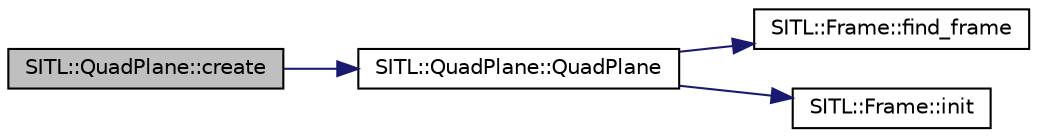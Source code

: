 digraph "SITL::QuadPlane::create"
{
 // INTERACTIVE_SVG=YES
  edge [fontname="Helvetica",fontsize="10",labelfontname="Helvetica",labelfontsize="10"];
  node [fontname="Helvetica",fontsize="10",shape=record];
  rankdir="LR";
  Node1 [label="SITL::QuadPlane::create",height=0.2,width=0.4,color="black", fillcolor="grey75", style="filled", fontcolor="black"];
  Node1 -> Node2 [color="midnightblue",fontsize="10",style="solid",fontname="Helvetica"];
  Node2 [label="SITL::QuadPlane::QuadPlane",height=0.2,width=0.4,color="black", fillcolor="white", style="filled",URL="$classSITL_1_1QuadPlane.html#a7ce13b89d96ad3cda813ef29604e1e76"];
  Node2 -> Node3 [color="midnightblue",fontsize="10",style="solid",fontname="Helvetica"];
  Node3 [label="SITL::Frame::find_frame",height=0.2,width=0.4,color="black", fillcolor="white", style="filled",URL="$classSITL_1_1Frame.html#ad45481981db45618022bffc4817d09eb"];
  Node2 -> Node4 [color="midnightblue",fontsize="10",style="solid",fontname="Helvetica"];
  Node4 [label="SITL::Frame::init",height=0.2,width=0.4,color="black", fillcolor="white", style="filled",URL="$classSITL_1_1Frame.html#ae4f2670ddee41221a8c3819e2c459e79"];
}
